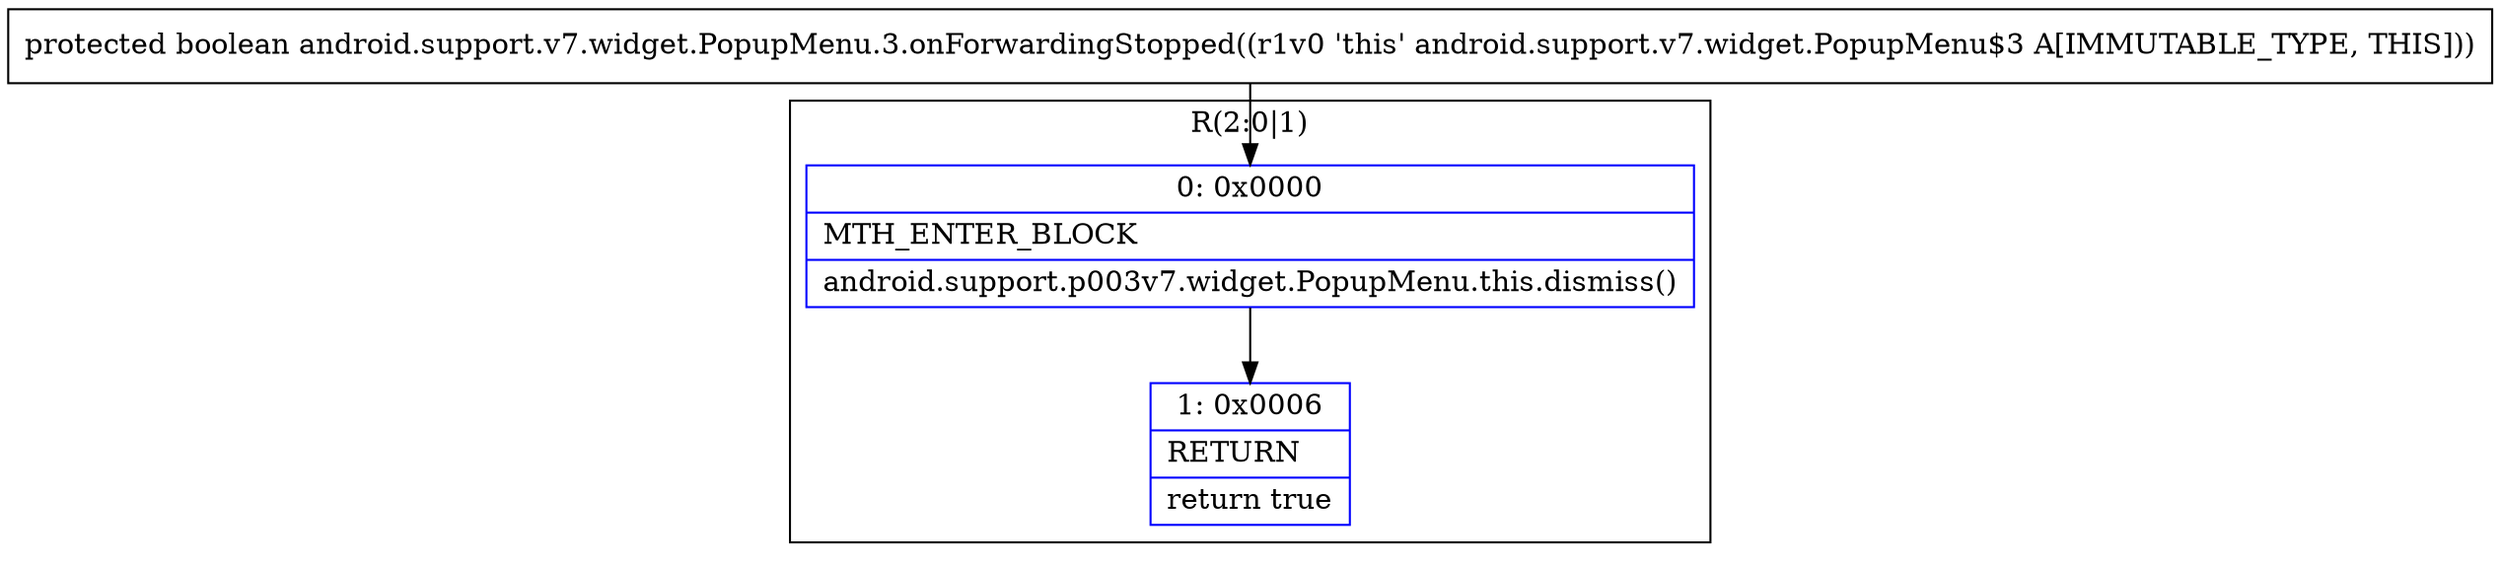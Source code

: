 digraph "CFG forandroid.support.v7.widget.PopupMenu.3.onForwardingStopped()Z" {
subgraph cluster_Region_646378383 {
label = "R(2:0|1)";
node [shape=record,color=blue];
Node_0 [shape=record,label="{0\:\ 0x0000|MTH_ENTER_BLOCK\l|android.support.p003v7.widget.PopupMenu.this.dismiss()\l}"];
Node_1 [shape=record,label="{1\:\ 0x0006|RETURN\l|return true\l}"];
}
MethodNode[shape=record,label="{protected boolean android.support.v7.widget.PopupMenu.3.onForwardingStopped((r1v0 'this' android.support.v7.widget.PopupMenu$3 A[IMMUTABLE_TYPE, THIS])) }"];
MethodNode -> Node_0;
Node_0 -> Node_1;
}

